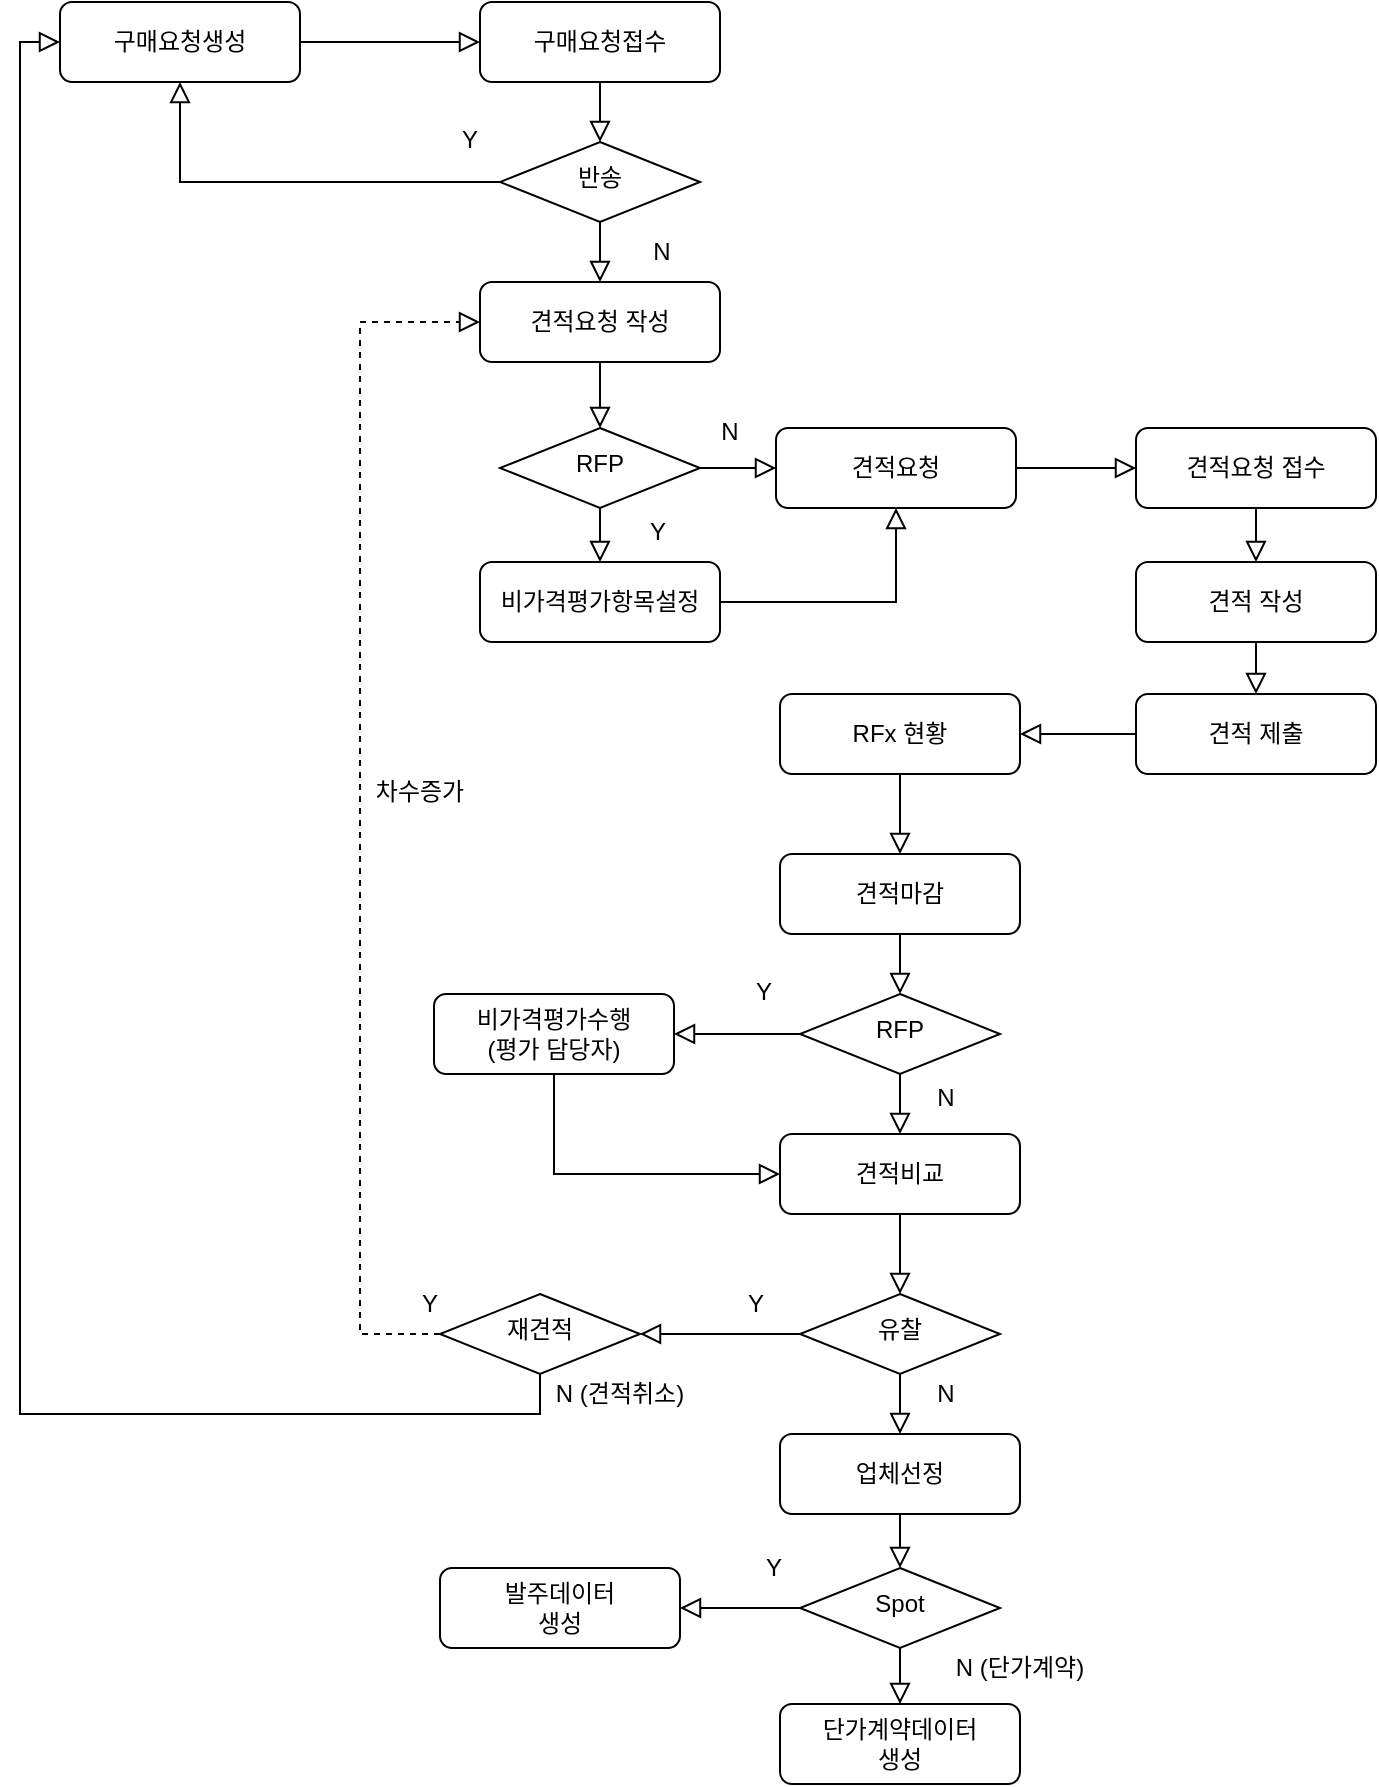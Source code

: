 <mxfile version="22.0.6" type="github">
  <diagram id="C5RBs43oDa-KdzZeNtuy" name="Page-1">
    <mxGraphModel dx="954" dy="616" grid="1" gridSize="10" guides="1" tooltips="1" connect="1" arrows="1" fold="1" page="1" pageScale="1" pageWidth="827" pageHeight="1169" math="0" shadow="0">
      <root>
        <mxCell id="WIyWlLk6GJQsqaUBKTNV-0" />
        <mxCell id="WIyWlLk6GJQsqaUBKTNV-1" parent="WIyWlLk6GJQsqaUBKTNV-0" />
        <mxCell id="WIyWlLk6GJQsqaUBKTNV-2" value="" style="rounded=0;html=1;jettySize=auto;orthogonalLoop=1;fontSize=11;endArrow=block;endFill=0;endSize=8;strokeWidth=1;shadow=0;labelBackgroundColor=none;entryX=0.5;entryY=0;entryDx=0;entryDy=0;exitX=0.5;exitY=1;exitDx=0;exitDy=0;" parent="WIyWlLk6GJQsqaUBKTNV-1" source="M6uK1uLGitnpvI4rZZ1x-1" target="M6uK1uLGitnpvI4rZZ1x-4" edge="1">
          <mxGeometry relative="1" as="geometry">
            <mxPoint x="140" y="210" as="sourcePoint" />
            <mxPoint x="260" y="210" as="targetPoint" />
          </mxGeometry>
        </mxCell>
        <mxCell id="WIyWlLk6GJQsqaUBKTNV-3" value="구매요청생성" style="rounded=1;whiteSpace=wrap;html=1;fontSize=12;glass=0;strokeWidth=1;shadow=0;" parent="WIyWlLk6GJQsqaUBKTNV-1" vertex="1">
          <mxGeometry x="70" y="40" width="120" height="40" as="geometry" />
        </mxCell>
        <mxCell id="M6uK1uLGitnpvI4rZZ1x-0" value="구매요청접수" style="rounded=1;whiteSpace=wrap;html=1;fontSize=12;glass=0;strokeWidth=1;shadow=0;" vertex="1" parent="WIyWlLk6GJQsqaUBKTNV-1">
          <mxGeometry x="280" y="40" width="120" height="40" as="geometry" />
        </mxCell>
        <mxCell id="M6uK1uLGitnpvI4rZZ1x-1" value="반송" style="rhombus;whiteSpace=wrap;html=1;shadow=0;fontFamily=Helvetica;fontSize=12;align=center;strokeWidth=1;spacing=6;spacingTop=-4;" vertex="1" parent="WIyWlLk6GJQsqaUBKTNV-1">
          <mxGeometry x="290" y="110" width="100" height="40" as="geometry" />
        </mxCell>
        <mxCell id="M6uK1uLGitnpvI4rZZ1x-2" value="" style="rounded=0;html=1;jettySize=auto;orthogonalLoop=1;fontSize=11;endArrow=block;endFill=0;endSize=8;strokeWidth=1;shadow=0;labelBackgroundColor=none;edgeStyle=orthogonalEdgeStyle;entryX=0.5;entryY=0;entryDx=0;entryDy=0;exitX=0.5;exitY=1;exitDx=0;exitDy=0;" edge="1" parent="WIyWlLk6GJQsqaUBKTNV-1" source="M6uK1uLGitnpvI4rZZ1x-0" target="M6uK1uLGitnpvI4rZZ1x-1">
          <mxGeometry relative="1" as="geometry">
            <mxPoint x="150" y="110" as="sourcePoint" />
            <mxPoint x="270" y="110" as="targetPoint" />
          </mxGeometry>
        </mxCell>
        <mxCell id="M6uK1uLGitnpvI4rZZ1x-3" value="" style="rounded=0;html=1;jettySize=auto;orthogonalLoop=1;fontSize=11;endArrow=block;endFill=0;endSize=8;strokeWidth=1;shadow=0;labelBackgroundColor=none;edgeStyle=orthogonalEdgeStyle;entryX=0;entryY=0.5;entryDx=0;entryDy=0;exitX=1;exitY=0.5;exitDx=0;exitDy=0;" edge="1" parent="WIyWlLk6GJQsqaUBKTNV-1" source="M6uK1uLGitnpvI4rZZ1x-7" target="M6uK1uLGitnpvI4rZZ1x-11">
          <mxGeometry relative="1" as="geometry">
            <mxPoint x="250" y="280" as="sourcePoint" />
            <mxPoint x="60.0" y="230" as="targetPoint" />
          </mxGeometry>
        </mxCell>
        <mxCell id="M6uK1uLGitnpvI4rZZ1x-4" value="견적요청 작성" style="rounded=1;whiteSpace=wrap;html=1;fontSize=12;glass=0;strokeWidth=1;shadow=0;" vertex="1" parent="WIyWlLk6GJQsqaUBKTNV-1">
          <mxGeometry x="280" y="180" width="120" height="40" as="geometry" />
        </mxCell>
        <mxCell id="M6uK1uLGitnpvI4rZZ1x-7" value="RFP" style="rhombus;whiteSpace=wrap;html=1;shadow=0;fontFamily=Helvetica;fontSize=12;align=center;strokeWidth=1;spacing=6;spacingTop=-4;" vertex="1" parent="WIyWlLk6GJQsqaUBKTNV-1">
          <mxGeometry x="290" y="253" width="100" height="40" as="geometry" />
        </mxCell>
        <mxCell id="M6uK1uLGitnpvI4rZZ1x-8" value="" style="rounded=0;html=1;jettySize=auto;orthogonalLoop=1;fontSize=11;endArrow=block;endFill=0;endSize=8;strokeWidth=1;shadow=0;labelBackgroundColor=none;entryX=0.5;entryY=0;entryDx=0;entryDy=0;exitX=0.5;exitY=1;exitDx=0;exitDy=0;" edge="1" parent="WIyWlLk6GJQsqaUBKTNV-1" source="M6uK1uLGitnpvI4rZZ1x-7" target="M6uK1uLGitnpvI4rZZ1x-13">
          <mxGeometry relative="1" as="geometry">
            <mxPoint x="250" y="293" as="sourcePoint" />
            <mxPoint x="250" y="326" as="targetPoint" />
          </mxGeometry>
        </mxCell>
        <mxCell id="M6uK1uLGitnpvI4rZZ1x-9" value="N" style="text;html=1;strokeColor=none;fillColor=none;align=center;verticalAlign=middle;whiteSpace=wrap;rounded=0;" vertex="1" parent="WIyWlLk6GJQsqaUBKTNV-1">
          <mxGeometry x="356" y="150" width="30" height="30" as="geometry" />
        </mxCell>
        <mxCell id="M6uK1uLGitnpvI4rZZ1x-10" value="Y" style="text;html=1;strokeColor=none;fillColor=none;align=center;verticalAlign=middle;whiteSpace=wrap;rounded=0;" vertex="1" parent="WIyWlLk6GJQsqaUBKTNV-1">
          <mxGeometry x="260" y="94" width="30" height="30" as="geometry" />
        </mxCell>
        <mxCell id="M6uK1uLGitnpvI4rZZ1x-11" value="견적요청" style="rounded=1;whiteSpace=wrap;html=1;fontSize=12;glass=0;strokeWidth=1;shadow=0;" vertex="1" parent="WIyWlLk6GJQsqaUBKTNV-1">
          <mxGeometry x="428" y="253" width="120" height="40" as="geometry" />
        </mxCell>
        <mxCell id="M6uK1uLGitnpvI4rZZ1x-12" value="N" style="text;html=1;strokeColor=none;fillColor=none;align=center;verticalAlign=middle;whiteSpace=wrap;rounded=0;" vertex="1" parent="WIyWlLk6GJQsqaUBKTNV-1">
          <mxGeometry x="499" y="573" width="28" height="30" as="geometry" />
        </mxCell>
        <mxCell id="M6uK1uLGitnpvI4rZZ1x-13" value="비가격평가항목설정" style="rounded=1;whiteSpace=wrap;html=1;fontSize=12;glass=0;strokeWidth=1;shadow=0;" vertex="1" parent="WIyWlLk6GJQsqaUBKTNV-1">
          <mxGeometry x="280" y="320" width="120" height="40" as="geometry" />
        </mxCell>
        <mxCell id="M6uK1uLGitnpvI4rZZ1x-14" value="" style="rounded=0;html=1;jettySize=auto;orthogonalLoop=1;fontSize=11;endArrow=block;endFill=0;endSize=8;strokeWidth=1;shadow=0;labelBackgroundColor=none;entryX=0.5;entryY=0;entryDx=0;entryDy=0;exitX=0.5;exitY=1;exitDx=0;exitDy=0;" edge="1" parent="WIyWlLk6GJQsqaUBKTNV-1" source="M6uK1uLGitnpvI4rZZ1x-4" target="M6uK1uLGitnpvI4rZZ1x-7">
          <mxGeometry relative="1" as="geometry">
            <mxPoint x="279.29" y="243" as="sourcePoint" />
            <mxPoint x="279.29" y="270" as="targetPoint" />
          </mxGeometry>
        </mxCell>
        <mxCell id="M6uK1uLGitnpvI4rZZ1x-15" value="Y" style="text;html=1;strokeColor=none;fillColor=none;align=center;verticalAlign=middle;whiteSpace=wrap;rounded=0;" vertex="1" parent="WIyWlLk6GJQsqaUBKTNV-1">
          <mxGeometry x="359" y="290" width="20" height="30" as="geometry" />
        </mxCell>
        <mxCell id="M6uK1uLGitnpvI4rZZ1x-16" value="" style="rounded=0;html=1;jettySize=auto;orthogonalLoop=1;fontSize=11;endArrow=block;endFill=0;endSize=8;strokeWidth=1;shadow=0;labelBackgroundColor=none;entryX=0;entryY=0.5;entryDx=0;entryDy=0;exitX=1;exitY=0.5;exitDx=0;exitDy=0;" edge="1" parent="WIyWlLk6GJQsqaUBKTNV-1" source="WIyWlLk6GJQsqaUBKTNV-3" target="M6uK1uLGitnpvI4rZZ1x-0">
          <mxGeometry relative="1" as="geometry">
            <mxPoint x="220" y="140" as="sourcePoint" />
            <mxPoint x="220" y="170" as="targetPoint" />
          </mxGeometry>
        </mxCell>
        <mxCell id="M6uK1uLGitnpvI4rZZ1x-17" value="" style="rounded=0;html=1;jettySize=auto;orthogonalLoop=1;fontSize=11;endArrow=block;endFill=0;endSize=8;strokeWidth=1;shadow=0;labelBackgroundColor=none;entryX=0.5;entryY=1;entryDx=0;entryDy=0;exitX=0;exitY=0.5;exitDx=0;exitDy=0;edgeStyle=orthogonalEdgeStyle;" edge="1" parent="WIyWlLk6GJQsqaUBKTNV-1" source="M6uK1uLGitnpvI4rZZ1x-1" target="WIyWlLk6GJQsqaUBKTNV-3">
          <mxGeometry relative="1" as="geometry">
            <mxPoint x="120" y="150" as="sourcePoint" />
            <mxPoint x="240" y="150" as="targetPoint" />
          </mxGeometry>
        </mxCell>
        <mxCell id="M6uK1uLGitnpvI4rZZ1x-19" value="" style="rounded=0;html=1;jettySize=auto;orthogonalLoop=1;fontSize=11;endArrow=block;endFill=0;endSize=8;strokeWidth=1;shadow=0;labelBackgroundColor=none;edgeStyle=orthogonalEdgeStyle;entryX=0.5;entryY=1;entryDx=0;entryDy=0;exitX=1;exitY=0.5;exitDx=0;exitDy=0;" edge="1" parent="WIyWlLk6GJQsqaUBKTNV-1" source="M6uK1uLGitnpvI4rZZ1x-13" target="M6uK1uLGitnpvI4rZZ1x-11">
          <mxGeometry relative="1" as="geometry">
            <mxPoint x="460" y="327" as="sourcePoint" />
            <mxPoint x="460" y="360" as="targetPoint" />
          </mxGeometry>
        </mxCell>
        <mxCell id="M6uK1uLGitnpvI4rZZ1x-20" value="견적요청 접수" style="rounded=1;whiteSpace=wrap;html=1;fontSize=12;glass=0;strokeWidth=1;shadow=0;" vertex="1" parent="WIyWlLk6GJQsqaUBKTNV-1">
          <mxGeometry x="608" y="253" width="120" height="40" as="geometry" />
        </mxCell>
        <mxCell id="M6uK1uLGitnpvI4rZZ1x-21" value="" style="rounded=0;html=1;jettySize=auto;orthogonalLoop=1;fontSize=11;endArrow=block;endFill=0;endSize=8;strokeWidth=1;shadow=0;labelBackgroundColor=none;exitX=1;exitY=0.5;exitDx=0;exitDy=0;entryX=0;entryY=0.5;entryDx=0;entryDy=0;" edge="1" parent="WIyWlLk6GJQsqaUBKTNV-1" source="M6uK1uLGitnpvI4rZZ1x-11" target="M6uK1uLGitnpvI4rZZ1x-20">
          <mxGeometry relative="1" as="geometry">
            <mxPoint x="610" y="350" as="sourcePoint" />
            <mxPoint x="600" y="220" as="targetPoint" />
          </mxGeometry>
        </mxCell>
        <mxCell id="M6uK1uLGitnpvI4rZZ1x-22" value="견적 작성" style="rounded=1;whiteSpace=wrap;html=1;fontSize=12;glass=0;strokeWidth=1;shadow=0;" vertex="1" parent="WIyWlLk6GJQsqaUBKTNV-1">
          <mxGeometry x="608" y="320" width="120" height="40" as="geometry" />
        </mxCell>
        <mxCell id="M6uK1uLGitnpvI4rZZ1x-23" value="견적 제출" style="rounded=1;whiteSpace=wrap;html=1;fontSize=12;glass=0;strokeWidth=1;shadow=0;" vertex="1" parent="WIyWlLk6GJQsqaUBKTNV-1">
          <mxGeometry x="608" y="386" width="120" height="40" as="geometry" />
        </mxCell>
        <mxCell id="M6uK1uLGitnpvI4rZZ1x-24" value="RFx 현황" style="rounded=1;whiteSpace=wrap;html=1;fontSize=12;glass=0;strokeWidth=1;shadow=0;" vertex="1" parent="WIyWlLk6GJQsqaUBKTNV-1">
          <mxGeometry x="430" y="386" width="120" height="40" as="geometry" />
        </mxCell>
        <mxCell id="M6uK1uLGitnpvI4rZZ1x-25" value="견적마감" style="rounded=1;whiteSpace=wrap;html=1;fontSize=12;glass=0;strokeWidth=1;shadow=0;" vertex="1" parent="WIyWlLk6GJQsqaUBKTNV-1">
          <mxGeometry x="430" y="466" width="120" height="40" as="geometry" />
        </mxCell>
        <mxCell id="M6uK1uLGitnpvI4rZZ1x-26" value="RFP" style="rhombus;whiteSpace=wrap;html=1;shadow=0;fontFamily=Helvetica;fontSize=12;align=center;strokeWidth=1;spacing=6;spacingTop=-4;" vertex="1" parent="WIyWlLk6GJQsqaUBKTNV-1">
          <mxGeometry x="440" y="536" width="100" height="40" as="geometry" />
        </mxCell>
        <mxCell id="M6uK1uLGitnpvI4rZZ1x-27" value="" style="rounded=0;html=1;jettySize=auto;orthogonalLoop=1;fontSize=11;endArrow=block;endFill=0;endSize=8;strokeWidth=1;shadow=0;labelBackgroundColor=none;exitX=0.5;exitY=1;exitDx=0;exitDy=0;entryX=0.5;entryY=0;entryDx=0;entryDy=0;" edge="1" parent="WIyWlLk6GJQsqaUBKTNV-1" source="M6uK1uLGitnpvI4rZZ1x-20" target="M6uK1uLGitnpvI4rZZ1x-22">
          <mxGeometry relative="1" as="geometry">
            <mxPoint x="518" y="320" as="sourcePoint" />
            <mxPoint x="588" y="320" as="targetPoint" />
          </mxGeometry>
        </mxCell>
        <mxCell id="M6uK1uLGitnpvI4rZZ1x-28" value="" style="rounded=0;html=1;jettySize=auto;orthogonalLoop=1;fontSize=11;endArrow=block;endFill=0;endSize=8;strokeWidth=1;shadow=0;labelBackgroundColor=none;exitX=0.5;exitY=1;exitDx=0;exitDy=0;entryX=0.5;entryY=0;entryDx=0;entryDy=0;" edge="1" parent="WIyWlLk6GJQsqaUBKTNV-1" source="M6uK1uLGitnpvI4rZZ1x-22" target="M6uK1uLGitnpvI4rZZ1x-23">
          <mxGeometry relative="1" as="geometry">
            <mxPoint x="578" y="373" as="sourcePoint" />
            <mxPoint x="578" y="400" as="targetPoint" />
          </mxGeometry>
        </mxCell>
        <mxCell id="M6uK1uLGitnpvI4rZZ1x-29" value="" style="rounded=0;html=1;jettySize=auto;orthogonalLoop=1;fontSize=11;endArrow=block;endFill=0;endSize=8;strokeWidth=1;shadow=0;labelBackgroundColor=none;exitX=0;exitY=0.5;exitDx=0;exitDy=0;entryX=1;entryY=0.5;entryDx=0;entryDy=0;" edge="1" parent="WIyWlLk6GJQsqaUBKTNV-1" source="M6uK1uLGitnpvI4rZZ1x-23" target="M6uK1uLGitnpvI4rZZ1x-24">
          <mxGeometry relative="1" as="geometry">
            <mxPoint x="590" y="436" as="sourcePoint" />
            <mxPoint x="590" y="476" as="targetPoint" />
          </mxGeometry>
        </mxCell>
        <mxCell id="M6uK1uLGitnpvI4rZZ1x-30" value="" style="rounded=0;html=1;jettySize=auto;orthogonalLoop=1;fontSize=11;endArrow=block;endFill=0;endSize=8;strokeWidth=1;shadow=0;labelBackgroundColor=none;exitX=0.5;exitY=1;exitDx=0;exitDy=0;entryX=0.5;entryY=0;entryDx=0;entryDy=0;" edge="1" parent="WIyWlLk6GJQsqaUBKTNV-1" source="M6uK1uLGitnpvI4rZZ1x-24" target="M6uK1uLGitnpvI4rZZ1x-25">
          <mxGeometry relative="1" as="geometry">
            <mxPoint x="660" y="446" as="sourcePoint" />
            <mxPoint x="580" y="446" as="targetPoint" />
          </mxGeometry>
        </mxCell>
        <mxCell id="M6uK1uLGitnpvI4rZZ1x-31" value="" style="rounded=0;html=1;jettySize=auto;orthogonalLoop=1;fontSize=11;endArrow=block;endFill=0;endSize=8;strokeWidth=1;shadow=0;labelBackgroundColor=none;exitX=0.5;exitY=1;exitDx=0;exitDy=0;entryX=0.5;entryY=0;entryDx=0;entryDy=0;" edge="1" parent="WIyWlLk6GJQsqaUBKTNV-1" source="M6uK1uLGitnpvI4rZZ1x-25" target="M6uK1uLGitnpvI4rZZ1x-26">
          <mxGeometry relative="1" as="geometry">
            <mxPoint x="600" y="516" as="sourcePoint" />
            <mxPoint x="600" y="556" as="targetPoint" />
          </mxGeometry>
        </mxCell>
        <mxCell id="M6uK1uLGitnpvI4rZZ1x-32" value="비가격평가수행&lt;br&gt;(평가 담당자)" style="rounded=1;whiteSpace=wrap;html=1;fontSize=12;glass=0;strokeWidth=1;shadow=0;" vertex="1" parent="WIyWlLk6GJQsqaUBKTNV-1">
          <mxGeometry x="257" y="536" width="120" height="40" as="geometry" />
        </mxCell>
        <mxCell id="M6uK1uLGitnpvI4rZZ1x-34" value="견적비교" style="rounded=1;whiteSpace=wrap;html=1;fontSize=12;glass=0;strokeWidth=1;shadow=0;" vertex="1" parent="WIyWlLk6GJQsqaUBKTNV-1">
          <mxGeometry x="430" y="606" width="120" height="40" as="geometry" />
        </mxCell>
        <mxCell id="M6uK1uLGitnpvI4rZZ1x-35" value="" style="rounded=0;html=1;jettySize=auto;orthogonalLoop=1;fontSize=11;endArrow=block;endFill=0;endSize=8;strokeWidth=1;shadow=0;labelBackgroundColor=none;exitX=0.5;exitY=1;exitDx=0;exitDy=0;entryX=0.5;entryY=0;entryDx=0;entryDy=0;" edge="1" parent="WIyWlLk6GJQsqaUBKTNV-1" source="M6uK1uLGitnpvI4rZZ1x-26" target="M6uK1uLGitnpvI4rZZ1x-34">
          <mxGeometry relative="1" as="geometry">
            <mxPoint x="608" y="566" as="sourcePoint" />
            <mxPoint x="608" y="596" as="targetPoint" />
          </mxGeometry>
        </mxCell>
        <mxCell id="M6uK1uLGitnpvI4rZZ1x-36" value="" style="rounded=0;html=1;jettySize=auto;orthogonalLoop=1;fontSize=11;endArrow=block;endFill=0;endSize=8;strokeWidth=1;shadow=0;labelBackgroundColor=none;edgeStyle=orthogonalEdgeStyle;exitX=0.5;exitY=1;exitDx=0;exitDy=0;entryX=0;entryY=0.5;entryDx=0;entryDy=0;" edge="1" parent="WIyWlLk6GJQsqaUBKTNV-1" source="M6uK1uLGitnpvI4rZZ1x-32" target="M6uK1uLGitnpvI4rZZ1x-34">
          <mxGeometry relative="1" as="geometry">
            <mxPoint x="350" y="706" as="sourcePoint" />
            <mxPoint x="70" y="706" as="targetPoint" />
          </mxGeometry>
        </mxCell>
        <mxCell id="M6uK1uLGitnpvI4rZZ1x-37" value="유찰" style="rhombus;whiteSpace=wrap;html=1;shadow=0;fontFamily=Helvetica;fontSize=12;align=center;strokeWidth=1;spacing=6;spacingTop=-4;" vertex="1" parent="WIyWlLk6GJQsqaUBKTNV-1">
          <mxGeometry x="440" y="686" width="100" height="40" as="geometry" />
        </mxCell>
        <mxCell id="M6uK1uLGitnpvI4rZZ1x-38" value="" style="rounded=0;html=1;jettySize=auto;orthogonalLoop=1;fontSize=11;endArrow=block;endFill=0;endSize=8;strokeWidth=1;shadow=0;labelBackgroundColor=none;exitX=0.5;exitY=1;exitDx=0;exitDy=0;entryX=0.5;entryY=0;entryDx=0;entryDy=0;" edge="1" parent="WIyWlLk6GJQsqaUBKTNV-1" source="M6uK1uLGitnpvI4rZZ1x-34" target="M6uK1uLGitnpvI4rZZ1x-37">
          <mxGeometry relative="1" as="geometry">
            <mxPoint x="590" y="686" as="sourcePoint" />
            <mxPoint x="590" y="716" as="targetPoint" />
          </mxGeometry>
        </mxCell>
        <mxCell id="M6uK1uLGitnpvI4rZZ1x-39" value="업체선정" style="rounded=1;whiteSpace=wrap;html=1;fontSize=12;glass=0;strokeWidth=1;shadow=0;" vertex="1" parent="WIyWlLk6GJQsqaUBKTNV-1">
          <mxGeometry x="430" y="756" width="120" height="40" as="geometry" />
        </mxCell>
        <mxCell id="M6uK1uLGitnpvI4rZZ1x-40" value="" style="rounded=0;html=1;jettySize=auto;orthogonalLoop=1;fontSize=11;endArrow=block;endFill=0;endSize=8;strokeWidth=1;shadow=0;labelBackgroundColor=none;exitX=0.5;exitY=1;exitDx=0;exitDy=0;entryX=0.5;entryY=0;entryDx=0;entryDy=0;" edge="1" parent="WIyWlLk6GJQsqaUBKTNV-1" source="M6uK1uLGitnpvI4rZZ1x-37" target="M6uK1uLGitnpvI4rZZ1x-39">
          <mxGeometry relative="1" as="geometry">
            <mxPoint x="610" y="696" as="sourcePoint" />
            <mxPoint x="610" y="736" as="targetPoint" />
          </mxGeometry>
        </mxCell>
        <mxCell id="M6uK1uLGitnpvI4rZZ1x-41" value="재견적" style="rhombus;whiteSpace=wrap;html=1;shadow=0;fontFamily=Helvetica;fontSize=12;align=center;strokeWidth=1;spacing=6;spacingTop=-4;" vertex="1" parent="WIyWlLk6GJQsqaUBKTNV-1">
          <mxGeometry x="260" y="686" width="100" height="40" as="geometry" />
        </mxCell>
        <mxCell id="M6uK1uLGitnpvI4rZZ1x-42" value="" style="rounded=0;html=1;jettySize=auto;orthogonalLoop=1;fontSize=11;endArrow=block;endFill=0;endSize=8;strokeWidth=1;shadow=0;labelBackgroundColor=none;edgeStyle=orthogonalEdgeStyle;exitX=0;exitY=0.5;exitDx=0;exitDy=0;entryX=1;entryY=0.5;entryDx=0;entryDy=0;" edge="1" parent="WIyWlLk6GJQsqaUBKTNV-1" source="M6uK1uLGitnpvI4rZZ1x-37" target="M6uK1uLGitnpvI4rZZ1x-41">
          <mxGeometry relative="1" as="geometry">
            <mxPoint x="389.05" y="646" as="sourcePoint" />
            <mxPoint x="389.05" y="686" as="targetPoint" />
          </mxGeometry>
        </mxCell>
        <mxCell id="M6uK1uLGitnpvI4rZZ1x-43" value="Y" style="text;html=1;strokeColor=none;fillColor=none;align=center;verticalAlign=middle;whiteSpace=wrap;rounded=0;" vertex="1" parent="WIyWlLk6GJQsqaUBKTNV-1">
          <mxGeometry x="400" y="520" width="44" height="30" as="geometry" />
        </mxCell>
        <mxCell id="M6uK1uLGitnpvI4rZZ1x-45" value="Y" style="text;html=1;strokeColor=none;fillColor=none;align=center;verticalAlign=middle;whiteSpace=wrap;rounded=0;" vertex="1" parent="WIyWlLk6GJQsqaUBKTNV-1">
          <mxGeometry x="400" y="676" width="36" height="30" as="geometry" />
        </mxCell>
        <mxCell id="M6uK1uLGitnpvI4rZZ1x-46" value="N" style="text;html=1;strokeColor=none;fillColor=none;align=center;verticalAlign=middle;whiteSpace=wrap;rounded=0;" vertex="1" parent="WIyWlLk6GJQsqaUBKTNV-1">
          <mxGeometry x="498" y="721" width="30" height="30" as="geometry" />
        </mxCell>
        <mxCell id="M6uK1uLGitnpvI4rZZ1x-47" value="" style="html=1;jettySize=auto;orthogonalLoop=1;fontSize=11;endArrow=block;endFill=0;endSize=8;strokeWidth=1;shadow=0;labelBackgroundColor=none;edgeStyle=orthogonalEdgeStyle;exitX=0;exitY=0.5;exitDx=0;exitDy=0;entryX=0;entryY=0.5;entryDx=0;entryDy=0;rounded=0;dashed=1;" edge="1" parent="WIyWlLk6GJQsqaUBKTNV-1" source="M6uK1uLGitnpvI4rZZ1x-41" target="M6uK1uLGitnpvI4rZZ1x-4">
          <mxGeometry relative="1" as="geometry">
            <mxPoint x="330" y="670" as="sourcePoint" />
            <mxPoint x="230" y="340" as="targetPoint" />
            <Array as="points">
              <mxPoint x="220" y="706" />
              <mxPoint x="220" y="200" />
            </Array>
          </mxGeometry>
        </mxCell>
        <mxCell id="M6uK1uLGitnpvI4rZZ1x-48" value="Y" style="text;html=1;strokeColor=none;fillColor=none;align=center;verticalAlign=middle;whiteSpace=wrap;rounded=0;" vertex="1" parent="WIyWlLk6GJQsqaUBKTNV-1">
          <mxGeometry x="240" y="676" width="30" height="30" as="geometry" />
        </mxCell>
        <mxCell id="M6uK1uLGitnpvI4rZZ1x-49" value="" style="rounded=0;html=1;jettySize=auto;orthogonalLoop=1;fontSize=11;endArrow=block;endFill=0;endSize=8;strokeWidth=1;shadow=0;labelBackgroundColor=none;edgeStyle=orthogonalEdgeStyle;exitX=0.5;exitY=1;exitDx=0;exitDy=0;entryX=0;entryY=0.5;entryDx=0;entryDy=0;" edge="1" parent="WIyWlLk6GJQsqaUBKTNV-1" source="M6uK1uLGitnpvI4rZZ1x-41" target="WIyWlLk6GJQsqaUBKTNV-3">
          <mxGeometry relative="1" as="geometry">
            <mxPoint x="310" y="770" as="sourcePoint" />
            <mxPoint x="20" y="360" as="targetPoint" />
          </mxGeometry>
        </mxCell>
        <mxCell id="M6uK1uLGitnpvI4rZZ1x-50" value="Spot" style="rhombus;whiteSpace=wrap;html=1;shadow=0;fontFamily=Helvetica;fontSize=12;align=center;strokeWidth=1;spacing=6;spacingTop=-4;" vertex="1" parent="WIyWlLk6GJQsqaUBKTNV-1">
          <mxGeometry x="440" y="823" width="100" height="40" as="geometry" />
        </mxCell>
        <mxCell id="M6uK1uLGitnpvI4rZZ1x-52" value="" style="rounded=0;html=1;jettySize=auto;orthogonalLoop=1;fontSize=11;endArrow=block;endFill=0;endSize=8;strokeWidth=1;shadow=0;labelBackgroundColor=none;exitX=0.5;exitY=1;exitDx=0;exitDy=0;entryX=0.5;entryY=0;entryDx=0;entryDy=0;" edge="1" parent="WIyWlLk6GJQsqaUBKTNV-1" source="M6uK1uLGitnpvI4rZZ1x-39" target="M6uK1uLGitnpvI4rZZ1x-50">
          <mxGeometry relative="1" as="geometry">
            <mxPoint x="630" y="806" as="sourcePoint" />
            <mxPoint x="630" y="846" as="targetPoint" />
          </mxGeometry>
        </mxCell>
        <mxCell id="M6uK1uLGitnpvI4rZZ1x-53" value="단가계약데이터&lt;br&gt;생성" style="rounded=1;whiteSpace=wrap;html=1;fontSize=12;glass=0;strokeWidth=1;shadow=0;" vertex="1" parent="WIyWlLk6GJQsqaUBKTNV-1">
          <mxGeometry x="430" y="891" width="120" height="40" as="geometry" />
        </mxCell>
        <mxCell id="M6uK1uLGitnpvI4rZZ1x-54" value="" style="rounded=0;html=1;jettySize=auto;orthogonalLoop=1;fontSize=11;endArrow=block;endFill=0;endSize=8;strokeWidth=1;shadow=0;labelBackgroundColor=none;entryX=0.5;entryY=0;entryDx=0;entryDy=0;exitX=0.5;exitY=1;exitDx=0;exitDy=0;" edge="1" parent="WIyWlLk6GJQsqaUBKTNV-1" source="M6uK1uLGitnpvI4rZZ1x-50" target="M6uK1uLGitnpvI4rZZ1x-53">
          <mxGeometry relative="1" as="geometry">
            <mxPoint x="460" y="870" as="sourcePoint" />
            <mxPoint x="640" y="908" as="targetPoint" />
          </mxGeometry>
        </mxCell>
        <mxCell id="M6uK1uLGitnpvI4rZZ1x-55" value="N (단가계약)" style="text;html=1;strokeColor=none;fillColor=none;align=center;verticalAlign=middle;whiteSpace=wrap;rounded=0;" vertex="1" parent="WIyWlLk6GJQsqaUBKTNV-1">
          <mxGeometry x="500" y="858" width="100" height="30" as="geometry" />
        </mxCell>
        <mxCell id="M6uK1uLGitnpvI4rZZ1x-56" value="발주데이터&lt;br&gt;생성" style="rounded=1;whiteSpace=wrap;html=1;fontSize=12;glass=0;strokeWidth=1;shadow=0;" vertex="1" parent="WIyWlLk6GJQsqaUBKTNV-1">
          <mxGeometry x="260" y="823" width="120" height="40" as="geometry" />
        </mxCell>
        <mxCell id="M6uK1uLGitnpvI4rZZ1x-57" value="" style="rounded=0;html=1;jettySize=auto;orthogonalLoop=1;fontSize=11;endArrow=block;endFill=0;endSize=8;strokeWidth=1;shadow=0;labelBackgroundColor=none;exitX=0;exitY=0.5;exitDx=0;exitDy=0;entryX=1;entryY=0.5;entryDx=0;entryDy=0;" edge="1" parent="WIyWlLk6GJQsqaUBKTNV-1" source="M6uK1uLGitnpvI4rZZ1x-50" target="M6uK1uLGitnpvI4rZZ1x-56">
          <mxGeometry relative="1" as="geometry">
            <mxPoint x="390" y="763" as="sourcePoint" />
            <mxPoint x="390" y="813" as="targetPoint" />
          </mxGeometry>
        </mxCell>
        <mxCell id="M6uK1uLGitnpvI4rZZ1x-58" value="Y" style="text;html=1;strokeColor=none;fillColor=none;align=center;verticalAlign=middle;whiteSpace=wrap;rounded=0;" vertex="1" parent="WIyWlLk6GJQsqaUBKTNV-1">
          <mxGeometry x="409" y="813" width="36" height="20" as="geometry" />
        </mxCell>
        <mxCell id="M6uK1uLGitnpvI4rZZ1x-59" value="" style="rounded=0;html=1;jettySize=auto;orthogonalLoop=1;fontSize=11;endArrow=block;endFill=0;endSize=8;strokeWidth=1;shadow=0;labelBackgroundColor=none;edgeStyle=orthogonalEdgeStyle;exitX=0;exitY=0.5;exitDx=0;exitDy=0;entryX=1;entryY=0.5;entryDx=0;entryDy=0;" edge="1" parent="WIyWlLk6GJQsqaUBKTNV-1" source="M6uK1uLGitnpvI4rZZ1x-26" target="M6uK1uLGitnpvI4rZZ1x-32">
          <mxGeometry relative="1" as="geometry">
            <mxPoint x="628" y="587.52" as="sourcePoint" />
            <mxPoint x="570" y="587.52" as="targetPoint" />
          </mxGeometry>
        </mxCell>
        <mxCell id="M6uK1uLGitnpvI4rZZ1x-63" value="N" style="text;html=1;strokeColor=none;fillColor=none;align=center;verticalAlign=middle;whiteSpace=wrap;rounded=0;" vertex="1" parent="WIyWlLk6GJQsqaUBKTNV-1">
          <mxGeometry x="390" y="240" width="30" height="30" as="geometry" />
        </mxCell>
        <mxCell id="M6uK1uLGitnpvI4rZZ1x-66" value="N (견적취소)" style="text;html=1;strokeColor=none;fillColor=none;align=center;verticalAlign=middle;whiteSpace=wrap;rounded=0;" vertex="1" parent="WIyWlLk6GJQsqaUBKTNV-1">
          <mxGeometry x="310" y="721" width="80" height="30" as="geometry" />
        </mxCell>
        <mxCell id="M6uK1uLGitnpvI4rZZ1x-67" value="차수증가" style="text;html=1;strokeColor=none;fillColor=none;align=center;verticalAlign=middle;whiteSpace=wrap;rounded=0;" vertex="1" parent="WIyWlLk6GJQsqaUBKTNV-1">
          <mxGeometry x="220" y="420" width="60" height="30" as="geometry" />
        </mxCell>
      </root>
    </mxGraphModel>
  </diagram>
</mxfile>
